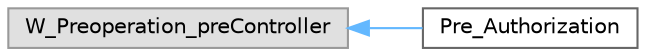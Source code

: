 digraph "Graphical Class Hierarchy"
{
 // LATEX_PDF_SIZE
  bgcolor="transparent";
  edge [fontname=Helvetica,fontsize=10,labelfontname=Helvetica,labelfontsize=10];
  node [fontname=Helvetica,fontsize=10,shape=box,height=0.2,width=0.4];
  rankdir="LR";
  Node0 [id="Node000000",label="W_Preoperation_preController",height=0.2,width=0.4,color="grey60", fillcolor="#E0E0E0", style="filled",tooltip=" "];
  Node0 -> Node1 [id="edge7_Node000000_Node000001",dir="back",color="steelblue1",style="solid",tooltip=" "];
  Node1 [id="Node000001",label="Pre_Authorization",height=0.2,width=0.4,color="grey40", fillcolor="white", style="filled",URL="$class_pre___authorization.html",tooltip="Authorization controller for the BIM system."];
}
